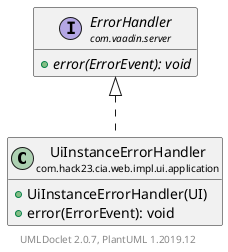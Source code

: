 @startuml
    set namespaceSeparator none
    hide empty fields
    hide empty methods

    class "<size:14>UiInstanceErrorHandler\n<size:10>com.hack23.cia.web.impl.ui.application" as com.hack23.cia.web.impl.ui.application.UiInstanceErrorHandler [[UiInstanceErrorHandler.html]] {
        +UiInstanceErrorHandler(UI)
        +error(ErrorEvent): void
    }

    interface "<size:14>ErrorHandler\n<size:10>com.vaadin.server" as com.vaadin.server.ErrorHandler {
        {abstract} +error(ErrorEvent): void
    }

    com.vaadin.server.ErrorHandler <|.. com.hack23.cia.web.impl.ui.application.UiInstanceErrorHandler

    center footer UMLDoclet 2.0.7, PlantUML 1.2019.12
@enduml
